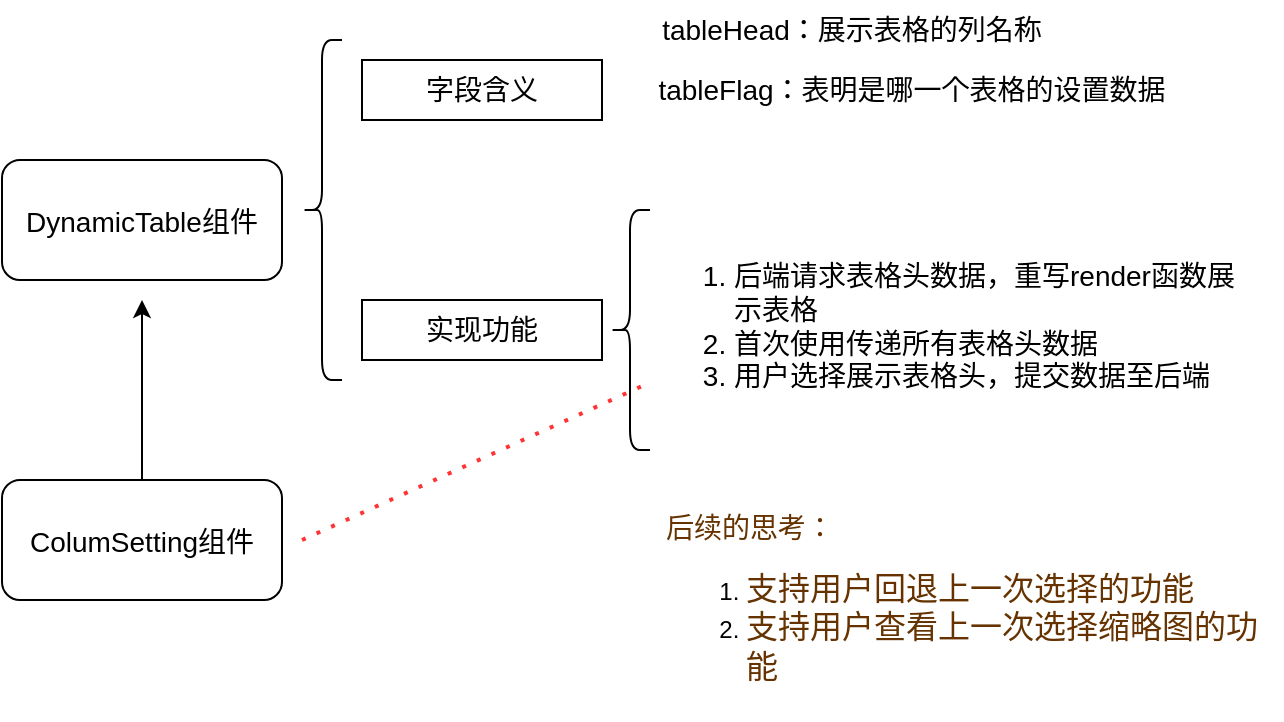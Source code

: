 <mxfile version="20.2.3" type="github">
  <diagram id="-RdULIwFTsApWhupe7bk" name="第 1 页">
    <mxGraphModel dx="946" dy="614" grid="1" gridSize="10" guides="1" tooltips="1" connect="1" arrows="1" fold="1" page="1" pageScale="1" pageWidth="827" pageHeight="1169" math="0" shadow="0">
      <root>
        <mxCell id="0" />
        <mxCell id="1" parent="0" />
        <mxCell id="jnMOZJkR-JTWPYvO9fMh-2" value="&lt;font style=&quot;font-size: 14px;&quot;&gt;DynamicTable组件&lt;/font&gt;" style="rounded=1;whiteSpace=wrap;html=1;fontSize=18;" parent="1" vertex="1">
          <mxGeometry x="100" y="130" width="140" height="60" as="geometry" />
        </mxCell>
        <mxCell id="jnMOZJkR-JTWPYvO9fMh-3" value="" style="shape=curlyBracket;whiteSpace=wrap;html=1;rounded=1;fontSize=14;" parent="1" vertex="1">
          <mxGeometry x="250" y="70" width="20" height="170" as="geometry" />
        </mxCell>
        <mxCell id="jnMOZJkR-JTWPYvO9fMh-5" value="字段含义" style="rounded=0;whiteSpace=wrap;html=1;fontSize=14;" parent="1" vertex="1">
          <mxGeometry x="280" y="80" width="120" height="30" as="geometry" />
        </mxCell>
        <mxCell id="jnMOZJkR-JTWPYvO9fMh-6" value="实现功能" style="rounded=0;whiteSpace=wrap;html=1;fontSize=14;" parent="1" vertex="1">
          <mxGeometry x="280" y="200" width="120" height="30" as="geometry" />
        </mxCell>
        <mxCell id="jnMOZJkR-JTWPYvO9fMh-10" value="tableHead：展示表格的列名称" style="text;html=1;strokeColor=none;fillColor=none;align=center;verticalAlign=middle;whiteSpace=wrap;rounded=0;fontSize=14;" parent="1" vertex="1">
          <mxGeometry x="400" y="50" width="250" height="30" as="geometry" />
        </mxCell>
        <mxCell id="jnMOZJkR-JTWPYvO9fMh-11" value="" style="shape=curlyBracket;whiteSpace=wrap;html=1;rounded=1;fontSize=14;" parent="1" vertex="1">
          <mxGeometry x="404" y="155" width="20" height="120" as="geometry" />
        </mxCell>
        <mxCell id="jnMOZJkR-JTWPYvO9fMh-12" value="&lt;ol&gt;&lt;li&gt;后端请求表格头数据，重写render函数展示表格&lt;/li&gt;&lt;li&gt;首次使用传递所有表格头数据&lt;/li&gt;&lt;li&gt;用户选择展示表格头，提交数据至后端&lt;/li&gt;&lt;/ol&gt;" style="text;strokeColor=none;fillColor=none;html=1;whiteSpace=wrap;verticalAlign=middle;overflow=hidden;fontSize=14;" parent="1" vertex="1">
          <mxGeometry x="424" y="155" width="300" height="115" as="geometry" />
        </mxCell>
        <mxCell id="jnMOZJkR-JTWPYvO9fMh-14" style="edgeStyle=orthogonalEdgeStyle;rounded=0;orthogonalLoop=1;jettySize=auto;html=1;exitX=0.5;exitY=0;exitDx=0;exitDy=0;fontSize=14;" parent="1" source="jnMOZJkR-JTWPYvO9fMh-13" edge="1">
          <mxGeometry relative="1" as="geometry">
            <mxPoint x="170" y="200" as="targetPoint" />
          </mxGeometry>
        </mxCell>
        <mxCell id="jnMOZJkR-JTWPYvO9fMh-13" value="&lt;span style=&quot;font-size: 14px;&quot;&gt;ColumSetting组件&lt;/span&gt;" style="rounded=1;whiteSpace=wrap;html=1;fontSize=18;" parent="1" vertex="1">
          <mxGeometry x="100" y="290" width="140" height="60" as="geometry" />
        </mxCell>
        <mxCell id="jnMOZJkR-JTWPYvO9fMh-15" value="" style="endArrow=none;dashed=1;html=1;dashPattern=1 3;strokeWidth=2;rounded=0;fontSize=14;entryX=0;entryY=0.75;entryDx=0;entryDy=0;strokeColor=#FF3333;" parent="1" target="jnMOZJkR-JTWPYvO9fMh-12" edge="1">
          <mxGeometry width="50" height="50" relative="1" as="geometry">
            <mxPoint x="250" y="320" as="sourcePoint" />
            <mxPoint x="440" y="250" as="targetPoint" />
          </mxGeometry>
        </mxCell>
        <mxCell id="jnMOZJkR-JTWPYvO9fMh-16" value="tableFlag：表明是哪一个表格的设置数据" style="text;html=1;strokeColor=none;fillColor=none;align=center;verticalAlign=middle;whiteSpace=wrap;rounded=0;fontSize=14;" parent="1" vertex="1">
          <mxGeometry x="400" y="80" width="310" height="30" as="geometry" />
        </mxCell>
        <mxCell id="JxUetbS88jLCGqUMWjPz-1" value="&lt;font color=&quot;#663300&quot; style=&quot;font-size: 14px;&quot;&gt;后续的思考：&lt;br&gt;&lt;/font&gt;&lt;ol&gt;&lt;li&gt;&lt;font color=&quot;#663300&quot; size=&quot;3&quot;&gt;支持用户回退上一次选择的功能&lt;/font&gt;&lt;/li&gt;&lt;li&gt;&lt;font color=&quot;#663300&quot; size=&quot;3&quot;&gt;支持用户查看上一次选择缩略图的功能&lt;/font&gt;&lt;/li&gt;&lt;/ol&gt;" style="text;html=1;strokeColor=none;fillColor=none;align=left;verticalAlign=middle;whiteSpace=wrap;rounded=0;" vertex="1" parent="1">
          <mxGeometry x="430" y="300" width="310" height="110" as="geometry" />
        </mxCell>
      </root>
    </mxGraphModel>
  </diagram>
</mxfile>
